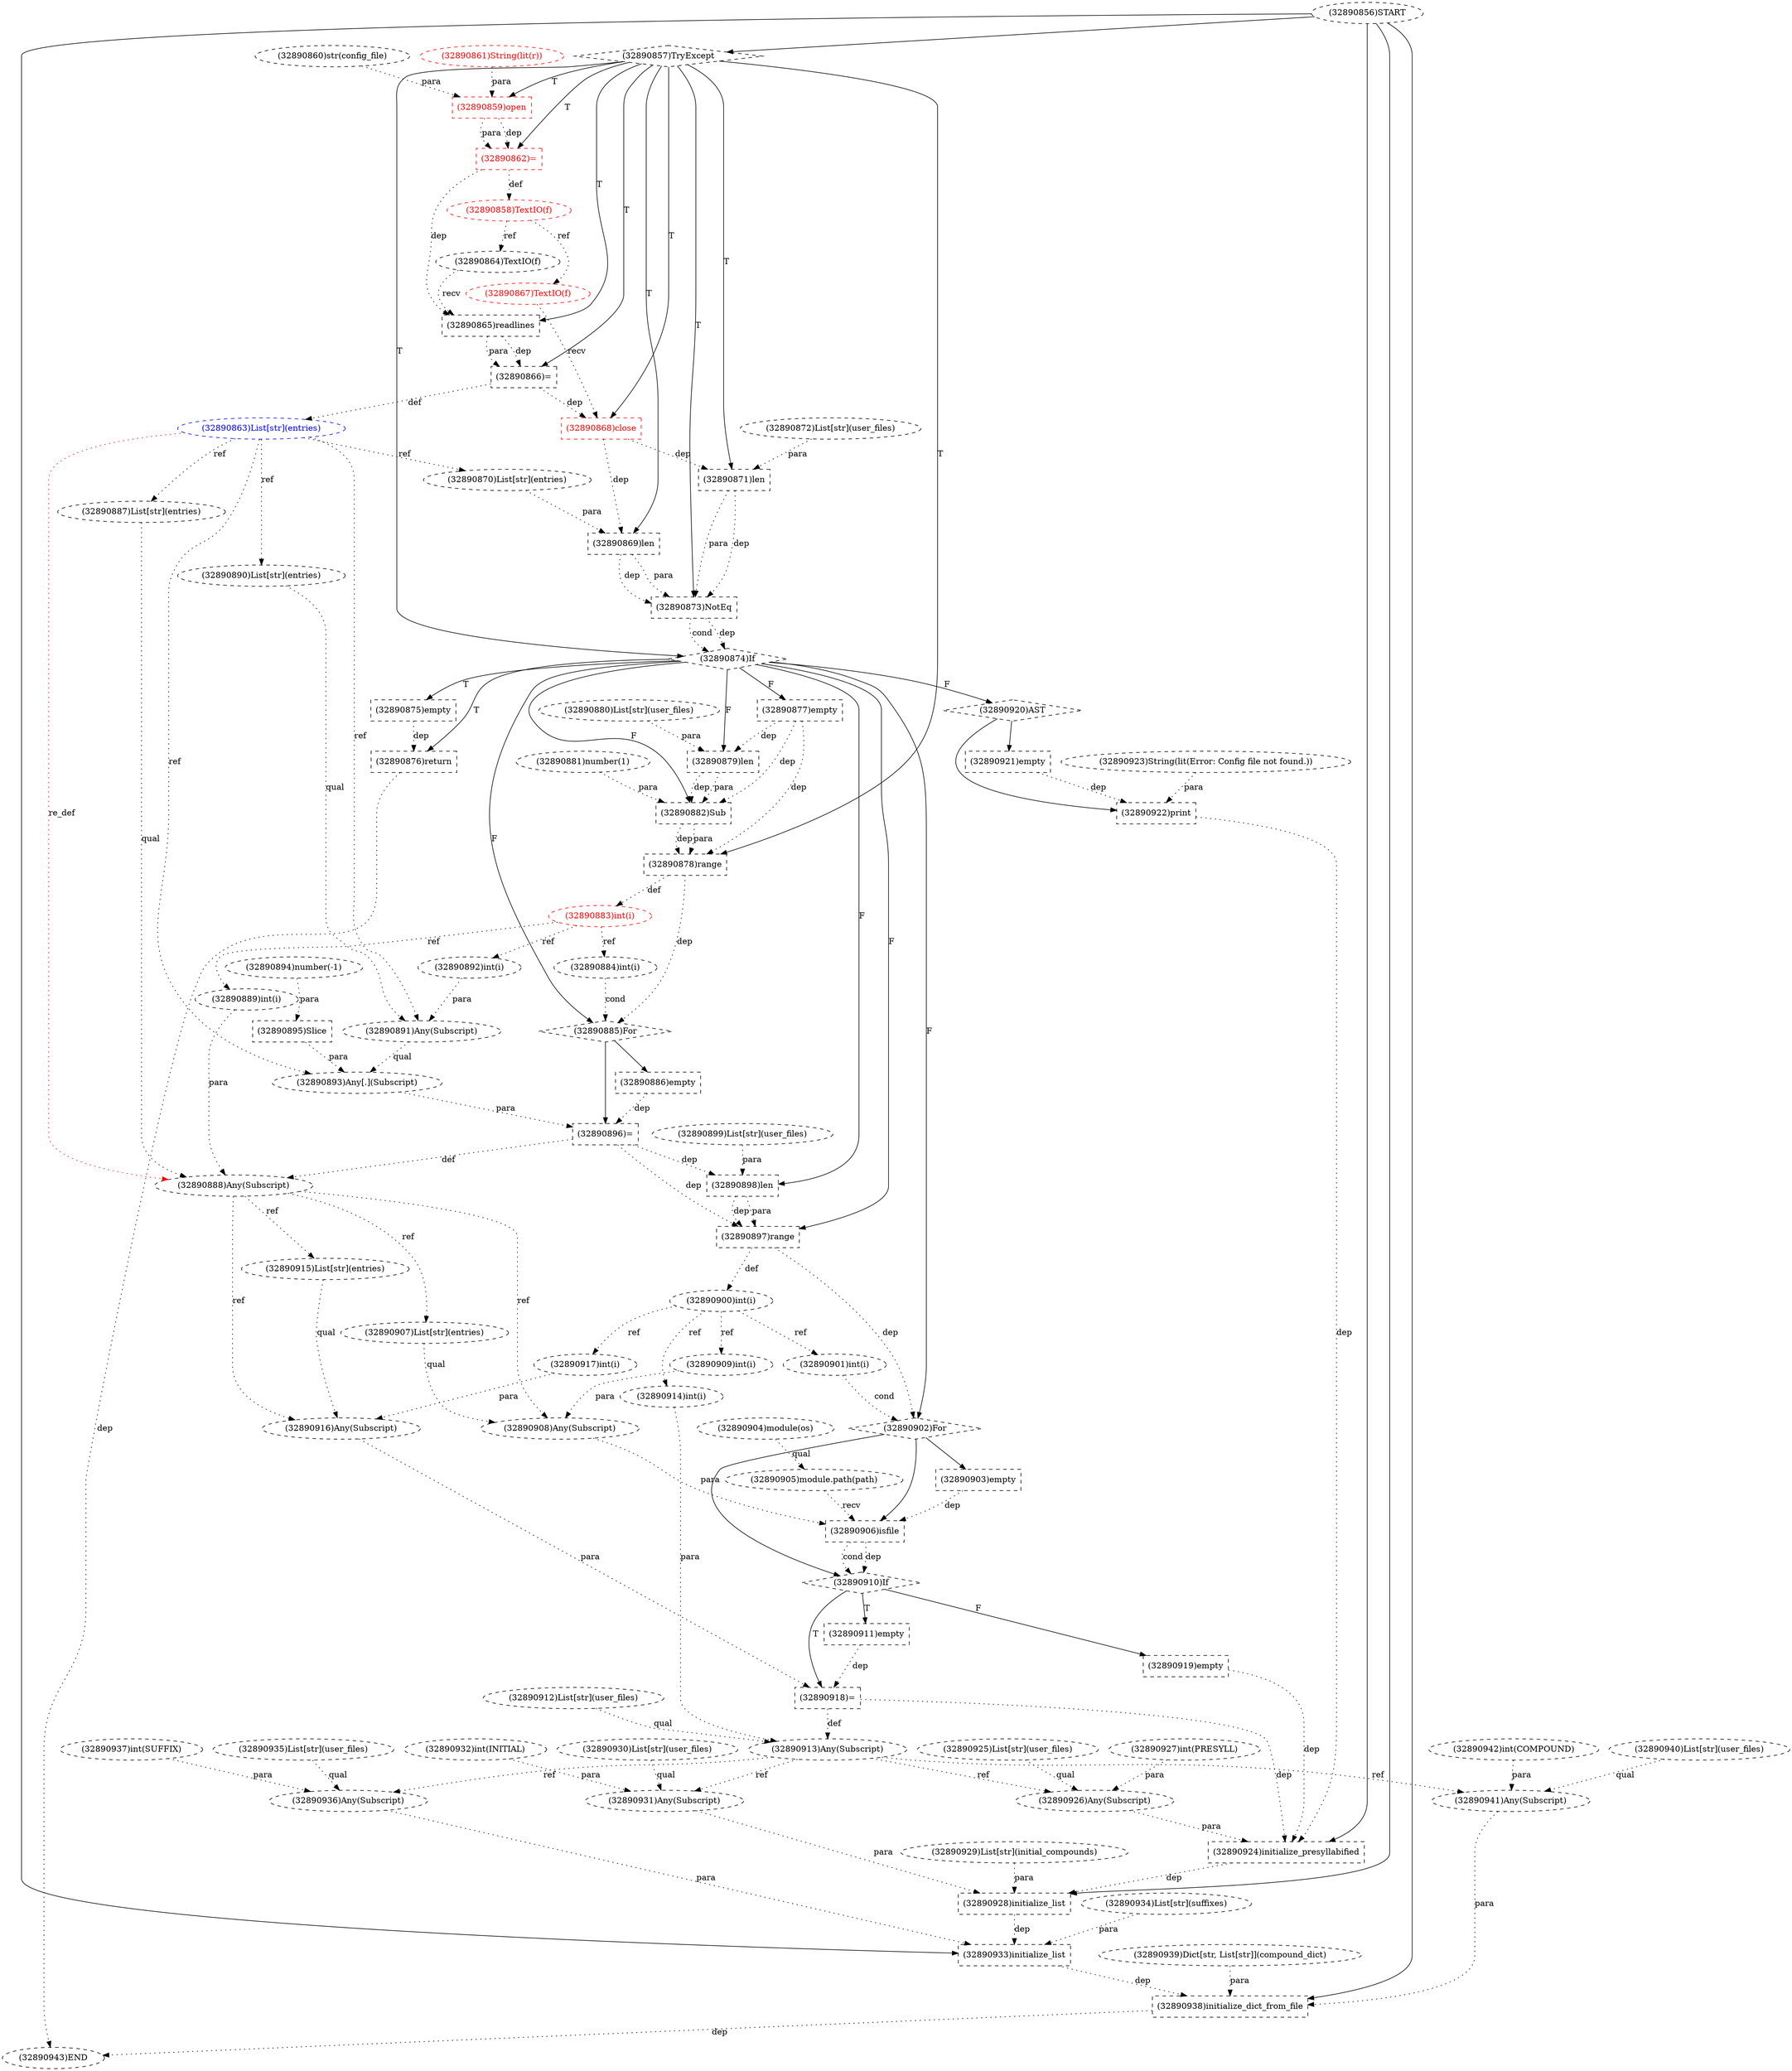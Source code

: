 digraph G {
1 [label="(32890859)open" shape=box style=dashed color=red fontcolor=red]
2 [label="(32890866)=" shape=box style=dashed]
3 [label="(32890903)empty" shape=box style=dashed]
4 [label="(32890868)close" shape=box style=dashed color=red fontcolor=red]
5 [label="(32890928)initialize_list" shape=box style=dashed]
6 [label="(32890918)=" shape=box style=dashed]
7 [label="(32890921)empty" shape=box style=dashed]
8 [label="(32890917)int(i)" shape=ellipse style=dashed]
9 [label="(32890938)initialize_dict_from_file" shape=box style=dashed]
10 [label="(32890867)TextIO(f)" shape=ellipse style=dashed color=red fontcolor=red]
11 [label="(32890909)int(i)" shape=ellipse style=dashed]
12 [label="(32890929)List[str](initial_compounds)" shape=ellipse style=dashed]
13 [label="(32890940)List[str](user_files)" shape=ellipse style=dashed]
14 [label="(32890914)int(i)" shape=ellipse style=dashed]
15 [label="(32890872)List[str](user_files)" shape=ellipse style=dashed]
16 [label="(32890878)range" shape=box style=dashed]
17 [label="(32890931)Any(Subscript)" shape=ellipse style=dashed]
18 [label="(32890932)int(INITIAL)" shape=ellipse style=dashed]
19 [label="(32890863)List[str](entries)" shape=ellipse style=dashed color=blue fontcolor=blue]
20 [label="(32890877)empty" shape=box style=dashed]
21 [label="(32890876)return" shape=box style=dashed]
22 [label="(32890902)For" shape=diamond style=dashed]
23 [label="(32890892)int(i)" shape=ellipse style=dashed]
24 [label="(32890915)List[str](entries)" shape=ellipse style=dashed]
25 [label="(32890898)len" shape=box style=dashed]
26 [label="(32890906)isfile" shape=box style=dashed]
27 [label="(32890887)List[str](entries)" shape=ellipse style=dashed]
28 [label="(32890879)len" shape=box style=dashed]
29 [label="(32890886)empty" shape=box style=dashed]
30 [label="(32890912)List[str](user_files)" shape=ellipse style=dashed]
31 [label="(32890896)=" shape=box style=dashed]
32 [label="(32890925)List[str](user_files)" shape=ellipse style=dashed]
33 [label="(32890943)END" style=dashed]
34 [label="(32890889)int(i)" shape=ellipse style=dashed]
35 [label="(32890894)number(-1)" shape=ellipse style=dashed]
36 [label="(32890905)module.path(path)" shape=ellipse style=dashed]
37 [label="(32890904)module(os)" shape=ellipse style=dashed]
38 [label="(32890870)List[str](entries)" shape=ellipse style=dashed]
39 [label="(32890899)List[str](user_files)" shape=ellipse style=dashed]
40 [label="(32890858)TextIO(f)" shape=ellipse style=dashed color=red fontcolor=red]
41 [label="(32890871)len" shape=box style=dashed]
42 [label="(32890882)Sub" shape=box style=dashed]
43 [label="(32890883)int(i)" shape=ellipse style=dashed color=red fontcolor=red]
44 [label="(32890861)String(lit(r))" shape=ellipse style=dashed color=red fontcolor=red]
45 [label="(32890856)START" style=dashed]
46 [label="(32890923)String(lit(Error: Config file not found.))" shape=ellipse style=dashed]
47 [label="(32890881)number(1)" shape=ellipse style=dashed]
48 [label="(32890926)Any(Subscript)" shape=ellipse style=dashed]
49 [label="(32890869)len" shape=box style=dashed]
50 [label="(32890937)int(SUFFIX)" shape=ellipse style=dashed]
51 [label="(32890919)empty" shape=box style=dashed]
52 [label="(32890900)int(i)" shape=ellipse style=dashed color=black fontcolor=black]
53 [label="(32890927)int(PRESYLL)" shape=ellipse style=dashed]
54 [label="(32890920)AST" shape=diamond style=dashed]
55 [label="(32890933)initialize_list" shape=box style=dashed]
56 [label="(32890916)Any(Subscript)" shape=ellipse style=dashed]
57 [label="(32890888)Any(Subscript)" shape=ellipse style=dashed]
58 [label="(32890860)str(config_file)" shape=ellipse style=dashed]
59 [label="(32890897)range" shape=box style=dashed]
60 [label="(32890922)print" shape=box style=dashed]
61 [label="(32890865)readlines" shape=box style=dashed]
62 [label="(32890901)int(i)" shape=ellipse style=dashed]
63 [label="(32890934)List[str](suffixes)" shape=ellipse style=dashed]
64 [label="(32890857)TryExcept" shape=diamond style=dashed]
65 [label="(32890908)Any(Subscript)" shape=ellipse style=dashed]
66 [label="(32890941)Any(Subscript)" shape=ellipse style=dashed]
67 [label="(32890891)Any(Subscript)" shape=ellipse style=dashed]
68 [label="(32890885)For" shape=diamond style=dashed]
69 [label="(32890884)int(i)" shape=ellipse style=dashed]
70 [label="(32890895)Slice" shape=box style=dashed]
71 [label="(32890939)Dict[str, List[str]](compound_dict)" shape=ellipse style=dashed]
72 [label="(32890935)List[str](user_files)" shape=ellipse style=dashed]
73 [label="(32890874)If" shape=diamond style=dashed]
74 [label="(32890890)List[str](entries)" shape=ellipse style=dashed]
75 [label="(32890910)If" shape=diamond style=dashed]
76 [label="(32890913)Any(Subscript)" shape=ellipse style=dashed]
77 [label="(32890942)int(COMPOUND)" shape=ellipse style=dashed]
78 [label="(32890893)Any[.](Subscript)" shape=ellipse style=dashed]
79 [label="(32890924)initialize_presyllabified" shape=box style=dashed]
80 [label="(32890864)TextIO(f)" shape=ellipse style=dashed]
81 [label="(32890936)Any(Subscript)" shape=ellipse style=dashed]
82 [label="(32890862)=" shape=box style=dashed color=red fontcolor=red]
83 [label="(32890880)List[str](user_files)" shape=ellipse style=dashed]
84 [label="(32890930)List[str](user_files)" shape=ellipse style=dashed]
85 [label="(32890873)NotEq" shape=box style=dashed]
86 [label="(32890875)empty" shape=box style=dashed]
87 [label="(32890907)List[str](entries)" shape=ellipse style=dashed]
88 [label="(32890911)empty" shape=box style=dashed]
64 -> 1 [label="T"];
58 -> 1 [label="para" style=dotted];
44 -> 1 [label="para" style=dotted];
64 -> 2 [label="T"];
61 -> 2 [label="dep" style=dotted];
61 -> 2 [label="para" style=dotted];
22 -> 3 [label="" style=solid];
64 -> 4 [label="T"];
10 -> 4 [label="recv" style=dotted];
2 -> 4 [label="dep" style=dotted];
45 -> 5 [label="" style=solid];
12 -> 5 [label="para" style=dotted];
17 -> 5 [label="para" style=dotted];
79 -> 5 [label="dep" style=dotted];
75 -> 6 [label="T"];
56 -> 6 [label="para" style=dotted];
88 -> 6 [label="dep" style=dotted];
54 -> 7 [label="" style=solid];
52 -> 8 [label="ref" style=dotted];
45 -> 9 [label="" style=solid];
71 -> 9 [label="para" style=dotted];
66 -> 9 [label="para" style=dotted];
55 -> 9 [label="dep" style=dotted];
40 -> 10 [label="ref" style=dotted];
52 -> 11 [label="ref" style=dotted];
52 -> 14 [label="ref" style=dotted];
64 -> 16 [label="T"];
42 -> 16 [label="dep" style=dotted];
42 -> 16 [label="para" style=dotted];
20 -> 16 [label="dep" style=dotted];
84 -> 17 [label="qual" style=dotted];
18 -> 17 [label="para" style=dotted];
76 -> 17 [label="ref" style=dotted];
2 -> 19 [label="def" style=dotted];
73 -> 20 [label="F"];
73 -> 21 [label="T"];
86 -> 21 [label="dep" style=dotted];
73 -> 22 [label="F"];
59 -> 22 [label="dep" style=dotted];
62 -> 22 [label="cond" style=dotted];
43 -> 23 [label="ref" style=dotted];
57 -> 24 [label="ref" style=dotted];
73 -> 25 [label="F"];
39 -> 25 [label="para" style=dotted];
31 -> 25 [label="dep" style=dotted];
22 -> 26 [label="" style=solid];
36 -> 26 [label="recv" style=dotted];
65 -> 26 [label="para" style=dotted];
3 -> 26 [label="dep" style=dotted];
19 -> 27 [label="ref" style=dotted];
73 -> 28 [label="F"];
83 -> 28 [label="para" style=dotted];
20 -> 28 [label="dep" style=dotted];
68 -> 29 [label="" style=solid];
68 -> 31 [label="" style=solid];
78 -> 31 [label="para" style=dotted];
29 -> 31 [label="dep" style=dotted];
21 -> 33 [label="dep" style=dotted];
9 -> 33 [label="dep" style=dotted];
43 -> 34 [label="ref" style=dotted];
37 -> 36 [label="qual" style=dotted];
19 -> 38 [label="ref" style=dotted];
82 -> 40 [label="def" style=dotted];
64 -> 41 [label="T"];
15 -> 41 [label="para" style=dotted];
4 -> 41 [label="dep" style=dotted];
73 -> 42 [label="F"];
28 -> 42 [label="dep" style=dotted];
28 -> 42 [label="para" style=dotted];
47 -> 42 [label="para" style=dotted];
20 -> 42 [label="dep" style=dotted];
16 -> 43 [label="def" style=dotted];
32 -> 48 [label="qual" style=dotted];
53 -> 48 [label="para" style=dotted];
76 -> 48 [label="ref" style=dotted];
64 -> 49 [label="T"];
38 -> 49 [label="para" style=dotted];
4 -> 49 [label="dep" style=dotted];
75 -> 51 [label="F"];
59 -> 52 [label="def" style=dotted];
73 -> 54 [label="F"];
45 -> 55 [label="" style=solid];
63 -> 55 [label="para" style=dotted];
81 -> 55 [label="para" style=dotted];
5 -> 55 [label="dep" style=dotted];
24 -> 56 [label="qual" style=dotted];
8 -> 56 [label="para" style=dotted];
57 -> 56 [label="ref" style=dotted];
27 -> 57 [label="qual" style=dotted];
34 -> 57 [label="para" style=dotted];
31 -> 57 [label="def" style=dotted];
19 -> 57 [label="re_def" style=dotted color=red];
73 -> 59 [label="F"];
25 -> 59 [label="dep" style=dotted];
25 -> 59 [label="para" style=dotted];
31 -> 59 [label="dep" style=dotted];
54 -> 60 [label="" style=solid];
46 -> 60 [label="para" style=dotted];
7 -> 60 [label="dep" style=dotted];
64 -> 61 [label="T"];
80 -> 61 [label="recv" style=dotted];
82 -> 61 [label="dep" style=dotted];
52 -> 62 [label="ref" style=dotted];
45 -> 64 [label="" style=solid];
87 -> 65 [label="qual" style=dotted];
11 -> 65 [label="para" style=dotted];
57 -> 65 [label="ref" style=dotted];
13 -> 66 [label="qual" style=dotted];
77 -> 66 [label="para" style=dotted];
76 -> 66 [label="ref" style=dotted];
74 -> 67 [label="qual" style=dotted];
23 -> 67 [label="para" style=dotted];
19 -> 67 [label="ref" style=dotted];
73 -> 68 [label="F"];
16 -> 68 [label="dep" style=dotted];
69 -> 68 [label="cond" style=dotted];
43 -> 69 [label="ref" style=dotted];
35 -> 70 [label="para" style=dotted];
64 -> 73 [label="T"];
85 -> 73 [label="dep" style=dotted];
85 -> 73 [label="cond" style=dotted];
19 -> 74 [label="ref" style=dotted];
22 -> 75 [label="" style=solid];
26 -> 75 [label="dep" style=dotted];
26 -> 75 [label="cond" style=dotted];
30 -> 76 [label="qual" style=dotted];
14 -> 76 [label="para" style=dotted];
6 -> 76 [label="def" style=dotted];
67 -> 78 [label="qual" style=dotted];
70 -> 78 [label="para" style=dotted];
19 -> 78 [label="ref" style=dotted];
45 -> 79 [label="" style=solid];
48 -> 79 [label="para" style=dotted];
60 -> 79 [label="dep" style=dotted];
51 -> 79 [label="dep" style=dotted];
6 -> 79 [label="dep" style=dotted];
40 -> 80 [label="ref" style=dotted];
72 -> 81 [label="qual" style=dotted];
50 -> 81 [label="para" style=dotted];
76 -> 81 [label="ref" style=dotted];
64 -> 82 [label="T"];
1 -> 82 [label="dep" style=dotted];
1 -> 82 [label="para" style=dotted];
64 -> 85 [label="T"];
49 -> 85 [label="dep" style=dotted];
49 -> 85 [label="para" style=dotted];
41 -> 85 [label="dep" style=dotted];
41 -> 85 [label="para" style=dotted];
73 -> 86 [label="T"];
57 -> 87 [label="ref" style=dotted];
75 -> 88 [label="T"];
}